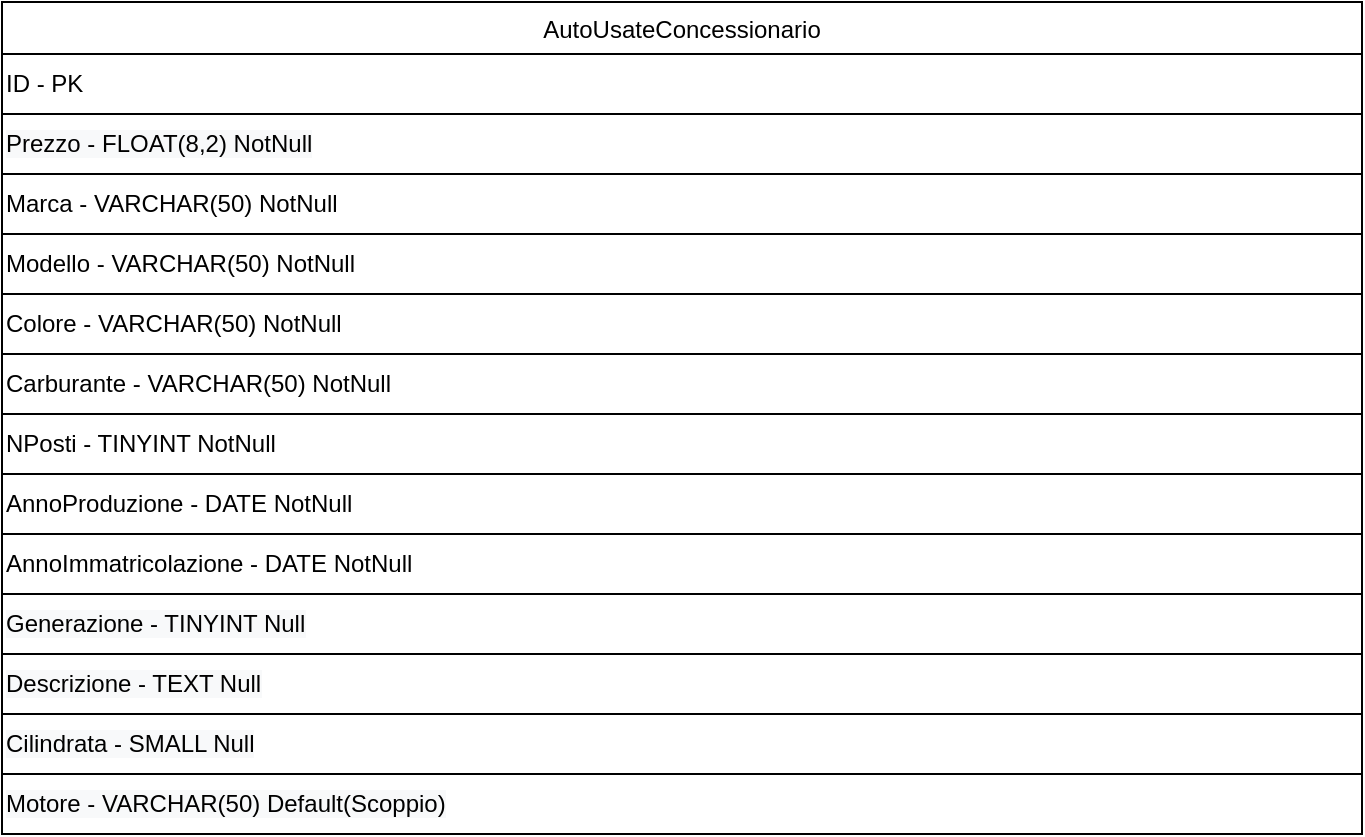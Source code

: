 <mxfile version="14.6.6" type="device"><diagram id="N1pvLlq9aDNwgdM1eFzm" name="Page-1"><mxGraphModel dx="1422" dy="762" grid="1" gridSize="10" guides="1" tooltips="1" connect="1" arrows="1" fold="1" page="1" pageScale="1" pageWidth="827" pageHeight="1169" math="0" shadow="0"><root><mxCell id="0"/><mxCell id="1" parent="0"/><mxCell id="lbcQib8hPQnP4Kog6nZw-1" value="AutoUsateConcessionario" style="swimlane;fontStyle=0;childLayout=stackLayout;horizontal=1;startSize=26;fillColor=none;horizontalStack=0;resizeParent=1;resizeParentMax=0;resizeLast=0;collapsible=1;marginBottom=0;" vertex="1" parent="1"><mxGeometry x="80" y="80" width="680" height="416" as="geometry"><mxRectangle x="80" y="80" width="180" height="26" as="alternateBounds"/></mxGeometry></mxCell><mxCell id="lbcQib8hPQnP4Kog6nZw-6" value="&lt;span&gt;ID - PK&lt;/span&gt;" style="rounded=0;whiteSpace=wrap;html=1;align=left;" vertex="1" parent="lbcQib8hPQnP4Kog6nZw-1"><mxGeometry y="26" width="680" height="30" as="geometry"/></mxCell><mxCell id="lbcQib8hPQnP4Kog6nZw-7" value="&lt;span style=&quot;color: rgb(0 , 0 , 0) ; font-family: &amp;#34;helvetica&amp;#34; ; font-size: 12px ; font-style: normal ; font-weight: 400 ; letter-spacing: normal ; text-indent: 0px ; text-transform: none ; word-spacing: 0px ; background-color: rgb(248 , 249 , 250) ; display: inline ; float: none&quot;&gt;Prezzo - FLOAT(8,2) NotNull&lt;/span&gt;" style="rounded=0;whiteSpace=wrap;html=1;align=left;" vertex="1" parent="lbcQib8hPQnP4Kog6nZw-1"><mxGeometry y="56" width="680" height="30" as="geometry"/></mxCell><mxCell id="lbcQib8hPQnP4Kog6nZw-13" value="Marca - VARCHAR(50) NotNull" style="rounded=0;whiteSpace=wrap;html=1;align=left;" vertex="1" parent="lbcQib8hPQnP4Kog6nZw-1"><mxGeometry y="86" width="680" height="30" as="geometry"/></mxCell><mxCell id="lbcQib8hPQnP4Kog6nZw-14" value="Modello - VARCHAR(50) NotNull" style="rounded=0;whiteSpace=wrap;html=1;align=left;" vertex="1" parent="lbcQib8hPQnP4Kog6nZw-1"><mxGeometry y="116" width="680" height="30" as="geometry"/></mxCell><mxCell id="lbcQib8hPQnP4Kog6nZw-8" value="&lt;span&gt;Colore - VARCHAR(50) NotNull&lt;/span&gt;" style="rounded=0;whiteSpace=wrap;html=1;align=left;" vertex="1" parent="lbcQib8hPQnP4Kog6nZw-1"><mxGeometry y="146" width="680" height="30" as="geometry"/></mxCell><mxCell id="lbcQib8hPQnP4Kog6nZw-9" value="Carburante - VARCHAR(50) NotNull" style="rounded=0;whiteSpace=wrap;html=1;align=left;" vertex="1" parent="lbcQib8hPQnP4Kog6nZw-1"><mxGeometry y="176" width="680" height="30" as="geometry"/></mxCell><mxCell id="lbcQib8hPQnP4Kog6nZw-11" value="NPosti - TINYINT NotNull" style="rounded=0;whiteSpace=wrap;html=1;align=left;" vertex="1" parent="lbcQib8hPQnP4Kog6nZw-1"><mxGeometry y="206" width="680" height="30" as="geometry"/></mxCell><mxCell id="lbcQib8hPQnP4Kog6nZw-15" value="AnnoProduzione - DATE NotNull" style="rounded=0;whiteSpace=wrap;html=1;align=left;" vertex="1" parent="lbcQib8hPQnP4Kog6nZw-1"><mxGeometry y="236" width="680" height="30" as="geometry"/></mxCell><mxCell id="lbcQib8hPQnP4Kog6nZw-16" value="AnnoImmatricolazione - DATE NotNull" style="rounded=0;whiteSpace=wrap;html=1;align=left;" vertex="1" parent="lbcQib8hPQnP4Kog6nZw-1"><mxGeometry y="266" width="680" height="30" as="geometry"/></mxCell><mxCell id="lbcQib8hPQnP4Kog6nZw-17" value="&lt;span style=&quot;color: rgb(0 , 0 , 0) ; font-family: &amp;#34;helvetica&amp;#34; ; font-size: 12px ; font-style: normal ; font-weight: 400 ; letter-spacing: normal ; text-align: left ; text-indent: 0px ; text-transform: none ; word-spacing: 0px ; background-color: rgb(248 , 249 , 250) ; display: inline ; float: none&quot;&gt;Generazione - TINYINT Null&lt;/span&gt;" style="rounded=0;whiteSpace=wrap;html=1;align=left;" vertex="1" parent="lbcQib8hPQnP4Kog6nZw-1"><mxGeometry y="296" width="680" height="30" as="geometry"/></mxCell><mxCell id="lbcQib8hPQnP4Kog6nZw-18" value="&lt;span style=&quot;color: rgb(0 , 0 , 0) ; font-family: &amp;#34;helvetica&amp;#34; ; font-size: 12px ; font-style: normal ; font-weight: 400 ; letter-spacing: normal ; text-align: left ; text-indent: 0px ; text-transform: none ; word-spacing: 0px ; background-color: rgb(248 , 249 , 250) ; display: inline ; float: none&quot;&gt;Descrizione - TEXT Null&lt;/span&gt;" style="rounded=0;whiteSpace=wrap;html=1;align=left;" vertex="1" parent="lbcQib8hPQnP4Kog6nZw-1"><mxGeometry y="326" width="680" height="30" as="geometry"/></mxCell><mxCell id="lbcQib8hPQnP4Kog6nZw-10" value="&lt;span style=&quot;color: rgb(0 , 0 , 0) ; font-family: &amp;#34;helvetica&amp;#34; ; font-size: 12px ; font-style: normal ; font-weight: 400 ; letter-spacing: normal ; text-align: left ; text-indent: 0px ; text-transform: none ; word-spacing: 0px ; background-color: rgb(248 , 249 , 250) ; display: inline ; float: none&quot;&gt;Cilindrata - SMALL Null&lt;/span&gt;" style="rounded=0;whiteSpace=wrap;html=1;align=left;" vertex="1" parent="lbcQib8hPQnP4Kog6nZw-1"><mxGeometry y="356" width="680" height="30" as="geometry"/></mxCell><mxCell id="lbcQib8hPQnP4Kog6nZw-12" value="&lt;span style=&quot;color: rgb(0 , 0 , 0) ; font-family: &amp;#34;helvetica&amp;#34; ; font-size: 12px ; font-style: normal ; font-weight: 400 ; letter-spacing: normal ; text-align: left ; text-indent: 0px ; text-transform: none ; word-spacing: 0px ; background-color: rgb(248 , 249 , 250) ; display: inline ; float: none&quot;&gt;Motore - VARCHAR(50) Default(Scoppio)&lt;/span&gt;" style="rounded=0;whiteSpace=wrap;html=1;align=left;" vertex="1" parent="lbcQib8hPQnP4Kog6nZw-1"><mxGeometry y="386" width="680" height="30" as="geometry"/></mxCell></root></mxGraphModel></diagram></mxfile>